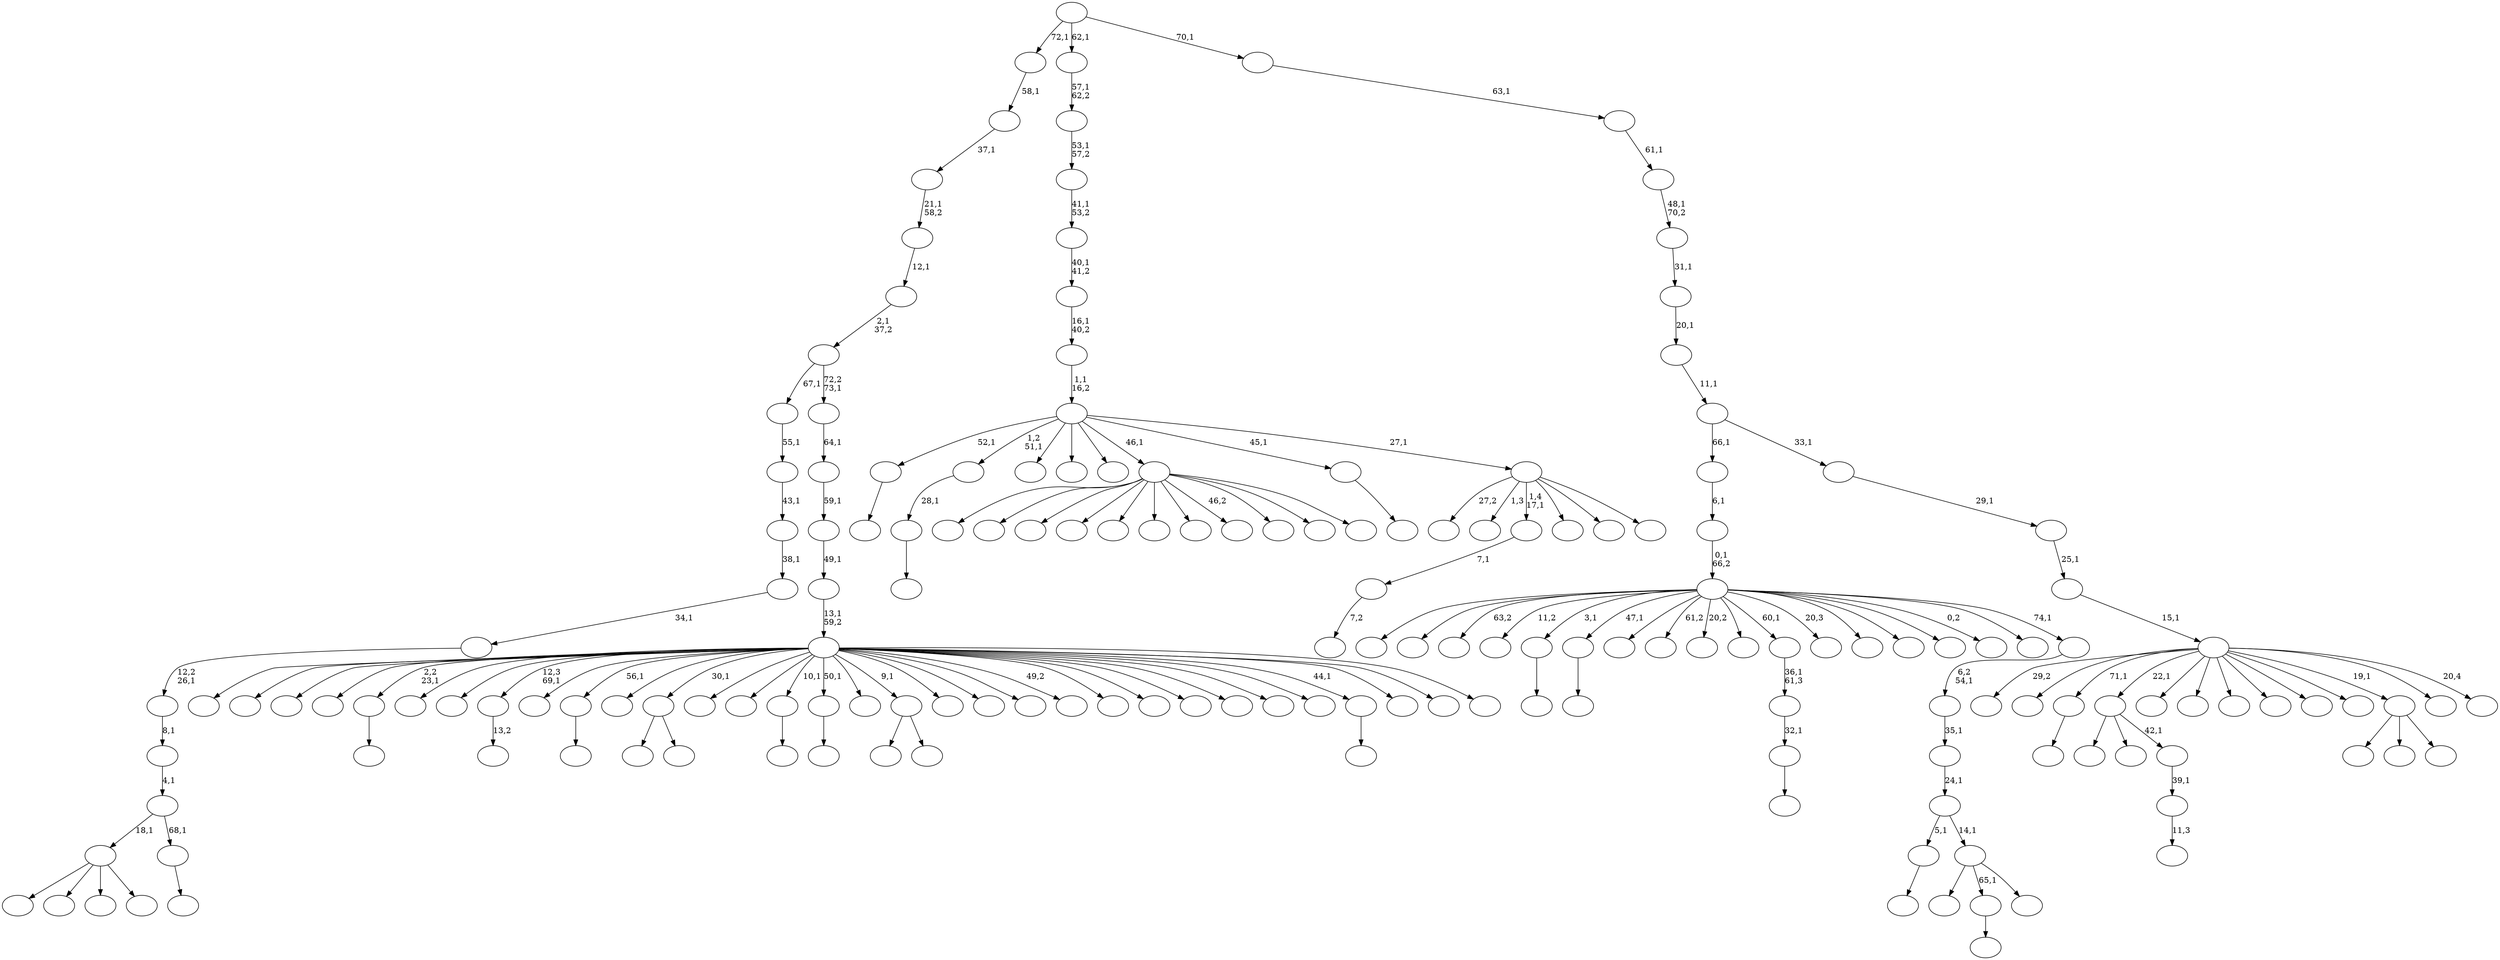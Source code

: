 digraph T {
	175 [label=""]
	174 [label=""]
	173 [label=""]
	172 [label=""]
	171 [label=""]
	170 [label=""]
	169 [label=""]
	168 [label=""]
	167 [label=""]
	166 [label=""]
	165 [label=""]
	164 [label=""]
	163 [label=""]
	162 [label=""]
	161 [label=""]
	160 [label=""]
	159 [label=""]
	158 [label=""]
	157 [label=""]
	156 [label=""]
	155 [label=""]
	154 [label=""]
	153 [label=""]
	152 [label=""]
	151 [label=""]
	150 [label=""]
	149 [label=""]
	148 [label=""]
	147 [label=""]
	146 [label=""]
	145 [label=""]
	144 [label=""]
	143 [label=""]
	142 [label=""]
	141 [label=""]
	140 [label=""]
	139 [label=""]
	138 [label=""]
	137 [label=""]
	136 [label=""]
	135 [label=""]
	134 [label=""]
	133 [label=""]
	132 [label=""]
	131 [label=""]
	130 [label=""]
	129 [label=""]
	128 [label=""]
	127 [label=""]
	126 [label=""]
	125 [label=""]
	124 [label=""]
	123 [label=""]
	122 [label=""]
	121 [label=""]
	120 [label=""]
	119 [label=""]
	118 [label=""]
	117 [label=""]
	116 [label=""]
	115 [label=""]
	114 [label=""]
	113 [label=""]
	112 [label=""]
	111 [label=""]
	110 [label=""]
	109 [label=""]
	108 [label=""]
	107 [label=""]
	106 [label=""]
	105 [label=""]
	104 [label=""]
	103 [label=""]
	102 [label=""]
	101 [label=""]
	100 [label=""]
	99 [label=""]
	98 [label=""]
	97 [label=""]
	96 [label=""]
	95 [label=""]
	94 [label=""]
	93 [label=""]
	92 [label=""]
	91 [label=""]
	90 [label=""]
	89 [label=""]
	88 [label=""]
	87 [label=""]
	86 [label=""]
	85 [label=""]
	84 [label=""]
	83 [label=""]
	82 [label=""]
	81 [label=""]
	80 [label=""]
	79 [label=""]
	78 [label=""]
	77 [label=""]
	76 [label=""]
	75 [label=""]
	74 [label=""]
	73 [label=""]
	72 [label=""]
	71 [label=""]
	70 [label=""]
	69 [label=""]
	68 [label=""]
	67 [label=""]
	66 [label=""]
	65 [label=""]
	64 [label=""]
	63 [label=""]
	62 [label=""]
	61 [label=""]
	60 [label=""]
	59 [label=""]
	58 [label=""]
	57 [label=""]
	56 [label=""]
	55 [label=""]
	54 [label=""]
	53 [label=""]
	52 [label=""]
	51 [label=""]
	50 [label=""]
	49 [label=""]
	48 [label=""]
	47 [label=""]
	46 [label=""]
	45 [label=""]
	44 [label=""]
	43 [label=""]
	42 [label=""]
	41 [label=""]
	40 [label=""]
	39 [label=""]
	38 [label=""]
	37 [label=""]
	36 [label=""]
	35 [label=""]
	34 [label=""]
	33 [label=""]
	32 [label=""]
	31 [label=""]
	30 [label=""]
	29 [label=""]
	28 [label=""]
	27 [label=""]
	26 [label=""]
	25 [label=""]
	24 [label=""]
	23 [label=""]
	22 [label=""]
	21 [label=""]
	20 [label=""]
	19 [label=""]
	18 [label=""]
	17 [label=""]
	16 [label=""]
	15 [label=""]
	14 [label=""]
	13 [label=""]
	12 [label=""]
	11 [label=""]
	10 [label=""]
	9 [label=""]
	8 [label=""]
	7 [label=""]
	6 [label=""]
	5 [label=""]
	4 [label=""]
	3 [label=""]
	2 [label=""]
	1 [label=""]
	0 [label=""]
	162 -> 163 [label=""]
	159 -> 160 [label=""]
	158 -> 159 [label="28,1"]
	149 -> 150 [label=""]
	142 -> 143 [label=""]
	139 -> 140 [label=""]
	136 -> 137 [label="7,2"]
	135 -> 136 [label="7,1"]
	131 -> 132 [label=""]
	127 -> 128 [label="13,2"]
	121 -> 122 [label=""]
	117 -> 118 [label="11,3"]
	116 -> 117 [label="39,1"]
	115 -> 156 [label=""]
	115 -> 151 [label=""]
	115 -> 116 [label="42,1"]
	109 -> 154 [label=""]
	109 -> 110 [label=""]
	105 -> 174 [label=""]
	105 -> 165 [label=""]
	105 -> 155 [label=""]
	105 -> 146 [label=""]
	105 -> 134 [label=""]
	105 -> 130 [label=""]
	105 -> 125 [label=""]
	105 -> 124 [label="46,2"]
	105 -> 113 [label=""]
	105 -> 112 [label=""]
	105 -> 106 [label=""]
	103 -> 104 [label=""]
	100 -> 101 [label=""]
	99 -> 100 [label="32,1"]
	98 -> 99 [label="36,1\n61,3"]
	94 -> 95 [label=""]
	91 -> 166 [label=""]
	91 -> 92 [label=""]
	86 -> 87 [label=""]
	82 -> 83 [label=""]
	69 -> 148 [label=""]
	69 -> 141 [label=""]
	69 -> 79 [label=""]
	69 -> 70 [label=""]
	67 -> 68 [label=""]
	66 -> 69 [label="18,1"]
	66 -> 67 [label="68,1"]
	65 -> 66 [label="4,1"]
	64 -> 65 [label="8,1"]
	63 -> 64 [label="12,2\n26,1"]
	62 -> 63 [label="34,1"]
	61 -> 62 [label="38,1"]
	60 -> 61 [label="43,1"]
	59 -> 60 [label="55,1"]
	52 -> 172 [label=""]
	52 -> 164 [label=""]
	52 -> 53 [label=""]
	47 -> 48 [label=""]
	44 -> 45 [label=""]
	42 -> 58 [label=""]
	42 -> 44 [label="65,1"]
	42 -> 43 [label=""]
	41 -> 86 [label="5,1"]
	41 -> 42 [label="14,1"]
	40 -> 41 [label="24,1"]
	39 -> 40 [label="35,1"]
	38 -> 39 [label="6,2\n54,1"]
	37 -> 171 [label=""]
	37 -> 168 [label=""]
	37 -> 161 [label="63,2"]
	37 -> 144 [label="11,2"]
	37 -> 142 [label="3,1"]
	37 -> 139 [label="47,1"]
	37 -> 138 [label=""]
	37 -> 120 [label="61,2"]
	37 -> 119 [label="20,2"]
	37 -> 102 [label=""]
	37 -> 98 [label="60,1"]
	37 -> 96 [label="20,3"]
	37 -> 85 [label=""]
	37 -> 80 [label=""]
	37 -> 72 [label=""]
	37 -> 56 [label="0,2"]
	37 -> 49 [label=""]
	37 -> 38 [label="74,1"]
	36 -> 37 [label="0,1\n66,2"]
	35 -> 36 [label="6,1"]
	32 -> 173 [label=""]
	32 -> 170 [label=""]
	32 -> 169 [label=""]
	32 -> 153 [label=""]
	32 -> 149 [label="2,2\n23,1"]
	32 -> 147 [label=""]
	32 -> 145 [label=""]
	32 -> 127 [label="12,3\n69,1"]
	32 -> 126 [label=""]
	32 -> 121 [label="56,1"]
	32 -> 111 [label=""]
	32 -> 109 [label="30,1"]
	32 -> 108 [label=""]
	32 -> 107 [label=""]
	32 -> 103 [label="10,1"]
	32 -> 94 [label="50,1"]
	32 -> 93 [label=""]
	32 -> 91 [label="9,1"]
	32 -> 90 [label=""]
	32 -> 89 [label=""]
	32 -> 84 [label=""]
	32 -> 81 [label="49,2"]
	32 -> 78 [label=""]
	32 -> 76 [label=""]
	32 -> 74 [label=""]
	32 -> 71 [label=""]
	32 -> 57 [label=""]
	32 -> 51 [label=""]
	32 -> 47 [label="44,1"]
	32 -> 46 [label=""]
	32 -> 34 [label=""]
	32 -> 33 [label=""]
	31 -> 32 [label="13,1\n59,2"]
	30 -> 31 [label="49,1"]
	29 -> 30 [label="59,1"]
	28 -> 29 [label="64,1"]
	27 -> 59 [label="67,1"]
	27 -> 28 [label="72,2\n73,1"]
	26 -> 27 [label="2,1\n37,2"]
	25 -> 26 [label="12,1"]
	24 -> 25 [label="21,1\n58,2"]
	23 -> 24 [label="37,1"]
	22 -> 23 [label="58,1"]
	20 -> 175 [label="27,2"]
	20 -> 152 [label="1,3"]
	20 -> 135 [label="1,4\n17,1"]
	20 -> 123 [label=""]
	20 -> 97 [label=""]
	20 -> 21 [label=""]
	19 -> 162 [label="52,1"]
	19 -> 158 [label="1,2\n51,1"]
	19 -> 157 [label=""]
	19 -> 129 [label=""]
	19 -> 114 [label=""]
	19 -> 105 [label="46,1"]
	19 -> 82 [label="45,1"]
	19 -> 20 [label="27,1"]
	18 -> 19 [label="1,1\n16,2"]
	17 -> 18 [label="16,1\n40,2"]
	16 -> 17 [label="40,1\n41,2"]
	15 -> 16 [label="41,1\n53,2"]
	14 -> 15 [label="53,1\n57,2"]
	13 -> 14 [label="57,1\n62,2"]
	11 -> 167 [label="29,2"]
	11 -> 133 [label=""]
	11 -> 131 [label="71,1"]
	11 -> 115 [label="22,1"]
	11 -> 88 [label=""]
	11 -> 77 [label=""]
	11 -> 75 [label=""]
	11 -> 73 [label=""]
	11 -> 55 [label=""]
	11 -> 54 [label=""]
	11 -> 52 [label="19,1"]
	11 -> 50 [label=""]
	11 -> 12 [label="20,4"]
	10 -> 11 [label="15,1"]
	9 -> 10 [label="25,1"]
	8 -> 9 [label="29,1"]
	7 -> 35 [label="66,1"]
	7 -> 8 [label="33,1"]
	6 -> 7 [label="11,1"]
	5 -> 6 [label="20,1"]
	4 -> 5 [label="31,1"]
	3 -> 4 [label="48,1\n70,2"]
	2 -> 3 [label="61,1"]
	1 -> 2 [label="63,1"]
	0 -> 22 [label="72,1"]
	0 -> 13 [label="62,1"]
	0 -> 1 [label="70,1"]
}
